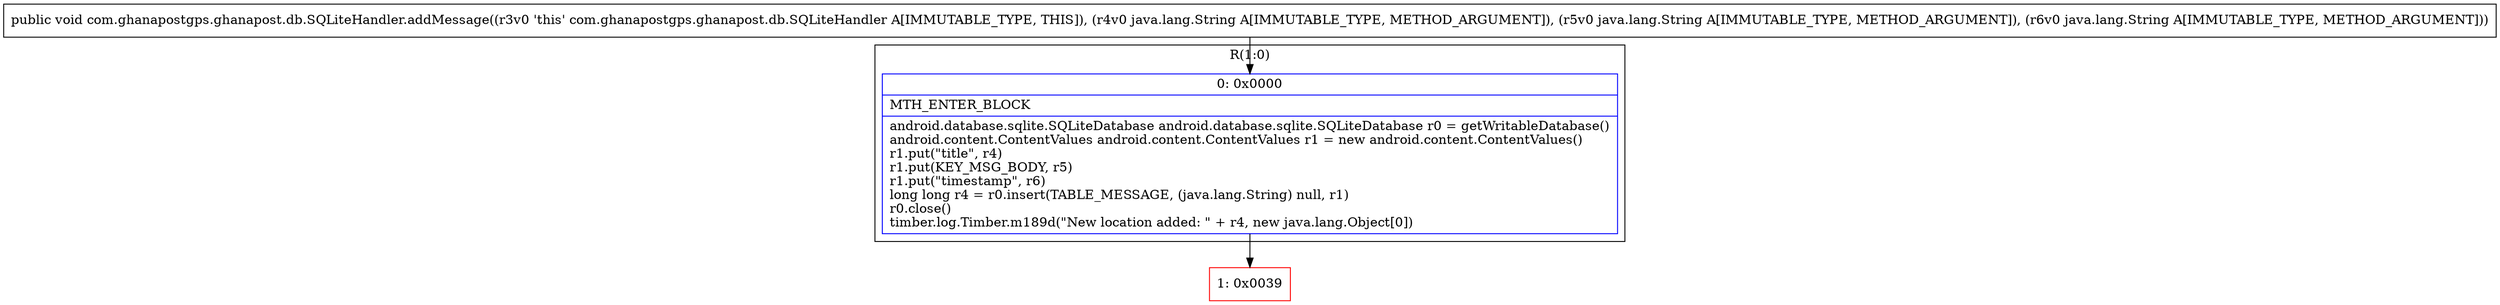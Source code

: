 digraph "CFG forcom.ghanapostgps.ghanapost.db.SQLiteHandler.addMessage(Ljava\/lang\/String;Ljava\/lang\/String;Ljava\/lang\/String;)V" {
subgraph cluster_Region_1716508493 {
label = "R(1:0)";
node [shape=record,color=blue];
Node_0 [shape=record,label="{0\:\ 0x0000|MTH_ENTER_BLOCK\l|android.database.sqlite.SQLiteDatabase android.database.sqlite.SQLiteDatabase r0 = getWritableDatabase()\landroid.content.ContentValues android.content.ContentValues r1 = new android.content.ContentValues()\lr1.put(\"title\", r4)\lr1.put(KEY_MSG_BODY, r5)\lr1.put(\"timestamp\", r6)\llong long r4 = r0.insert(TABLE_MESSAGE, (java.lang.String) null, r1)\lr0.close()\ltimber.log.Timber.m189d(\"New location added: \" + r4, new java.lang.Object[0])\l}"];
}
Node_1 [shape=record,color=red,label="{1\:\ 0x0039}"];
MethodNode[shape=record,label="{public void com.ghanapostgps.ghanapost.db.SQLiteHandler.addMessage((r3v0 'this' com.ghanapostgps.ghanapost.db.SQLiteHandler A[IMMUTABLE_TYPE, THIS]), (r4v0 java.lang.String A[IMMUTABLE_TYPE, METHOD_ARGUMENT]), (r5v0 java.lang.String A[IMMUTABLE_TYPE, METHOD_ARGUMENT]), (r6v0 java.lang.String A[IMMUTABLE_TYPE, METHOD_ARGUMENT])) }"];
MethodNode -> Node_0;
Node_0 -> Node_1;
}

